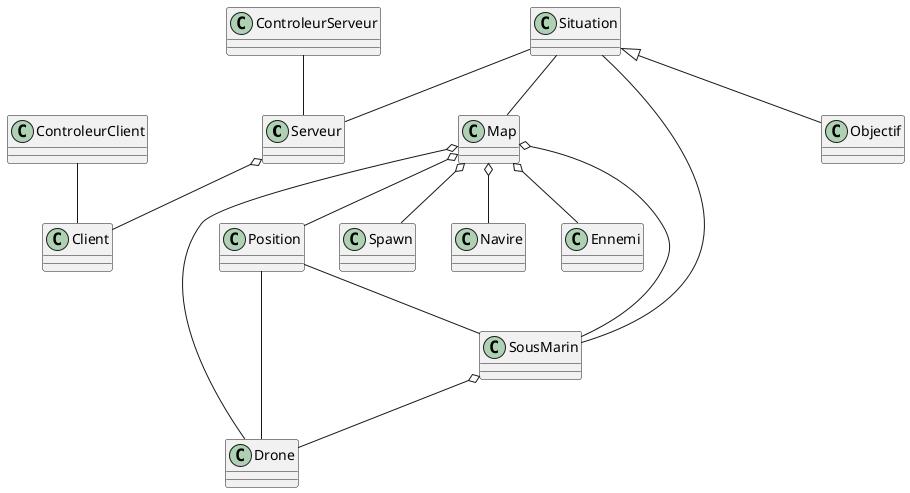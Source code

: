@startuml
Serveur o-- Client
SousMarin o-- Drone

Situation -- Serveur

ControleurServeur -- Serveur
ControleurClient -- Client

Position -- SousMarin
Position -- Drone

Situation <|-- Objectif
Situation -- SousMarin
Situation -- Map

Map o-- Position
Map o-- Spawn
Map o-- Drone
Map o-- SousMarin
Map o-- Navire
Map o-- Ennemi

class Client {

}

class Serveur {

}

class Drone {

}

class SousMarin {

}

class Navire {

}

class Position {

}

class Situation {

}


class ControleurServeur {

}

class ControleurClient {

}

class Map {

}

class Spawn {

}

class Objectif {

}

class Ennemi {

}
@enduml
